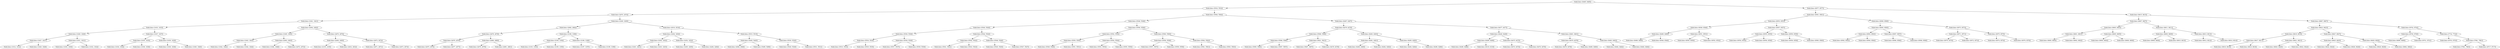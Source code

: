 digraph G{
1185157522 [label="Node{data=[6485, 6485]}"]
1185157522 -> 1672743556
1672743556 [label="Node{data=[5532, 5532]}"]
1672743556 -> 1070385045
1070385045 [label="Node{data=[2674, 2674]}"]
1070385045 -> 1054807547
1054807547 [label="Node{data=[1641, 1641]}"]
1054807547 -> 1485945651
1485945651 [label="Node{data=[1633, 1633]}"]
1485945651 -> 456293007
456293007 [label="Node{data=[1629, 1629]}"]
456293007 -> 1109124627
1109124627 [label="Node{data=[1627, 1627]}"]
1109124627 -> 78463846
78463846 [label="Node{data=[1012, 1012]}"]
1109124627 -> 1362110691
1362110691 [label="Node{data=[1628, 1628]}"]
456293007 -> 1499387464
1499387464 [label="Node{data=[1631, 1631]}"]
1499387464 -> 1147701262
1147701262 [label="Node{data=[1630, 1630]}"]
1499387464 -> 716195222
716195222 [label="Node{data=[1632, 1632]}"]
1485945651 -> 2056718099
2056718099 [label="Node{data=[1637, 1637]}"]
2056718099 -> 1439986335
1439986335 [label="Node{data=[1635, 1635]}"]
1439986335 -> 1442625747
1442625747 [label="Node{data=[1634, 1634]}"]
1439986335 -> 2110311183
2110311183 [label="Node{data=[1636, 1636]}"]
2056718099 -> 1067840570
1067840570 [label="Node{data=[1639, 1639]}"]
1067840570 -> 1234381275
1234381275 [label="Node{data=[1638, 1638]}"]
1067840570 -> 2040080922
2040080922 [label="Node{data=[1640, 1640]}"]
1054807547 -> 1110578837
1110578837 [label="Node{data=[2092, 2092]}"]
1110578837 -> 1386622669
1386622669 [label="Node{data=[1645, 1645]}"]
1386622669 -> 36374707
36374707 [label="Node{data=[1643, 1643]}"]
36374707 -> 852638486
852638486 [label="Node{data=[1642, 1642]}"]
36374707 -> 1611007335
1611007335 [label="Node{data=[1644, 1644]}"]
1386622669 -> 62234604
62234604 [label="Node{data=[2063, 2063]}"]
62234604 -> 1501651385
1501651385 [label="Node{data=[1646, 1646]}"]
62234604 -> 2049501972
2049501972 [label="Node{data=[2072, 2072]}"]
1110578837 -> 710272011
710272011 [label="Node{data=[2670, 2670]}"]
710272011 -> 95437906
95437906 [label="Node{data=[2400, 2400]}"]
95437906 -> 1466851828
1466851828 [label="Node{data=[2105, 2105]}"]
95437906 -> 1789087814
1789087814 [label="Node{data=[2632, 2632]}"]
710272011 -> 1876133029
1876133029 [label="Node{data=[2672, 2672]}"]
1876133029 -> 1757863897
1757863897 [label="Node{data=[2671, 2671]}"]
1876133029 -> 1283683060
1283683060 [label="Node{data=[2673, 2673]}"]
1070385045 -> 1012021826
1012021826 [label="Node{data=[3200, 3200]}"]
1012021826 -> 1339520961
1339520961 [label="Node{data=[2682, 2682]}"]
1339520961 -> 296829429
296829429 [label="Node{data=[2678, 2678]}"]
296829429 -> 1190303205
1190303205 [label="Node{data=[2676, 2676]}"]
1190303205 -> 1801398099
1801398099 [label="Node{data=[2675, 2675]}"]
1190303205 -> 524430470
524430470 [label="Node{data=[2677, 2677]}"]
296829429 -> 82274418
82274418 [label="Node{data=[2680, 2680]}"]
82274418 -> 1458084022
1458084022 [label="Node{data=[2679, 2679]}"]
82274418 -> 1151293575
1151293575 [label="Node{data=[2681, 2681]}"]
1339520961 -> 1245149838
1245149838 [label="Node{data=[3196, 3196]}"]
1245149838 -> 1965829954
1965829954 [label="Node{data=[3194, 3194]}"]
1965829954 -> 1737700473
1737700473 [label="Node{data=[3193, 3193]}"]
1965829954 -> 1509294956
1509294956 [label="Node{data=[3195, 3195]}"]
1245149838 -> 686088662
686088662 [label="Node{data=[3198, 3198]}"]
686088662 -> 1009163703
1009163703 [label="Node{data=[3197, 3197]}"]
686088662 -> 1122522806
1122522806 [label="Node{data=[3199, 3199]}"]
1012021826 -> 736936164
736936164 [label="Node{data=[4516, 4516]}"]
736936164 -> 612990494
612990494 [label="Node{data=[3204, 3204]}"]
612990494 -> 743080989
743080989 [label="Node{data=[3202, 3202]}"]
743080989 -> 748104388
748104388 [label="Node{data=[3201, 3201]}"]
743080989 -> 1630610514
1630610514 [label="Node{data=[3203, 3203]}"]
612990494 -> 245882852
245882852 [label="Node{data=[3252, 3252]}"]
245882852 -> 1983236161
1983236161 [label="Node{data=[3205, 3205]}"]
245882852 -> 1667304777
1667304777 [label="Node{data=[4284, 4284]}"]
736936164 -> 194688707
194688707 [label="Node{data=[5515, 5515]}"]
194688707 -> 997331115
997331115 [label="Node{data=[5445, 5445]}"]
997331115 -> 1675472964
1675472964 [label="Node{data=[4948, 4948]}"]
997331115 -> 138277427
138277427 [label="Node{data=[5499, 5499]}"]
194688707 -> 1456431449
1456431449 [label="Node{data=[5530, 5530]}"]
1456431449 -> 2098451555
2098451555 [label="Node{data=[5529, 5529]}"]
1456431449 -> 1942098965
1942098965 [label="Node{data=[5531, 5531]}"]
1672743556 -> 336186420
336186420 [label="Node{data=[5564, 5564]}"]
336186420 -> 971092549
971092549 [label="Node{data=[5548, 5548]}"]
971092549 -> 1521670614
1521670614 [label="Node{data=[5540, 5540]}"]
1521670614 -> 959646761
959646761 [label="Node{data=[5536, 5536]}"]
959646761 -> 1669406551
1669406551 [label="Node{data=[5534, 5534]}"]
1669406551 -> 1464269560
1464269560 [label="Node{data=[5533, 5533]}"]
1669406551 -> 469169583
469169583 [label="Node{data=[5535, 5535]}"]
959646761 -> 981852348
981852348 [label="Node{data=[5538, 5538]}"]
981852348 -> 1368734492
1368734492 [label="Node{data=[5537, 5537]}"]
981852348 -> 837065452
837065452 [label="Node{data=[5539, 5539]}"]
1521670614 -> 487807730
487807730 [label="Node{data=[5544, 5544]}"]
487807730 -> 143055340
143055340 [label="Node{data=[5542, 5542]}"]
143055340 -> 1882410555
1882410555 [label="Node{data=[5541, 5541]}"]
143055340 -> 1704302891
1704302891 [label="Node{data=[5543, 5543]}"]
487807730 -> 1658231713
1658231713 [label="Node{data=[5546, 5546]}"]
1658231713 -> 1554085806
1554085806 [label="Node{data=[5545, 5545]}"]
1658231713 -> 914995351
914995351 [label="Node{data=[5547, 5547]}"]
971092549 -> 2132554668
2132554668 [label="Node{data=[5556, 5556]}"]
2132554668 -> 692167805
692167805 [label="Node{data=[5552, 5552]}"]
692167805 -> 2123021052
2123021052 [label="Node{data=[5550, 5550]}"]
2123021052 -> 87877818
87877818 [label="Node{data=[5549, 5549]}"]
2123021052 -> 455293666
455293666 [label="Node{data=[5551, 5551]}"]
692167805 -> 1063585719
1063585719 [label="Node{data=[5554, 5554]}"]
1063585719 -> 345184253
345184253 [label="Node{data=[5553, 5553]}"]
1063585719 -> 1980257517
1980257517 [label="Node{data=[5555, 5555]}"]
2132554668 -> 1954452708
1954452708 [label="Node{data=[5560, 5560]}"]
1954452708 -> 1672576355
1672576355 [label="Node{data=[5558, 5558]}"]
1672576355 -> 1863430679
1863430679 [label="Node{data=[5557, 5557]}"]
1672576355 -> 1527393316
1527393316 [label="Node{data=[5559, 5559]}"]
1954452708 -> 1532189205
1532189205 [label="Node{data=[5562, 5562]}"]
1532189205 -> 862023289
862023289 [label="Node{data=[5561, 5561]}"]
1532189205 -> 1359143688
1359143688 [label="Node{data=[5563, 5563]}"]
336186420 -> 1541643776
1541643776 [label="Node{data=[6287, 6287]}"]
1541643776 -> 446817435
446817435 [label="Node{data=[6279, 6279]}"]
446817435 -> 579552016
579552016 [label="Node{data=[5568, 5568]}"]
579552016 -> 1683484394
1683484394 [label="Node{data=[5566, 5566]}"]
1683484394 -> 587427838
587427838 [label="Node{data=[5565, 5565]}"]
1683484394 -> 907268665
907268665 [label="Node{data=[5567, 5567]}"]
579552016 -> 1316525096
1316525096 [label="Node{data=[5621, 5621]}"]
1316525096 -> 360907699
360907699 [label="Node{data=[5607, 5607]}"]
1316525096 -> 768078434
768078434 [label="Node{data=[6278, 6278]}"]
446817435 -> 91062265
91062265 [label="Node{data=[6283, 6283]}"]
91062265 -> 255746728
255746728 [label="Node{data=[6281, 6281]}"]
255746728 -> 36529767
36529767 [label="Node{data=[6280, 6280]}"]
255746728 -> 283885730
283885730 [label="Node{data=[6282, 6282]}"]
91062265 -> 2123884529
2123884529 [label="Node{data=[6285, 6285]}"]
2123884529 -> 37810601
37810601 [label="Node{data=[6284, 6284]}"]
2123884529 -> 1807200728
1807200728 [label="Node{data=[6286, 6286]}"]
1541643776 -> 622301916
622301916 [label="Node{data=[6477, 6477]}"]
622301916 -> 1694384608
1694384608 [label="Node{data=[6428, 6428]}"]
1694384608 -> 1630939503
1630939503 [label="Node{data=[6289, 6289]}"]
1630939503 -> 928611808
928611808 [label="Node{data=[6288, 6288]}"]
1630939503 -> 784439461
784439461 [label="Node{data=[6319, 6319]}"]
1694384608 -> 942030300
942030300 [label="Node{data=[6475, 6475]}"]
942030300 -> 1745553126
1745553126 [label="Node{data=[6474, 6474]}"]
942030300 -> 348246138
348246138 [label="Node{data=[6476, 6476]}"]
622301916 -> 912750327
912750327 [label="Node{data=[6481, 6481]}"]
912750327 -> 1059480890
1059480890 [label="Node{data=[6479, 6479]}"]
1059480890 -> 262830094
262830094 [label="Node{data=[6478, 6478]}"]
1059480890 -> 359807873
359807873 [label="Node{data=[6480, 6480]}"]
912750327 -> 414136086
414136086 [label="Node{data=[6483, 6483]}"]
414136086 -> 338468492
338468492 [label="Node{data=[6482, 6482]}"]
414136086 -> 1209728527
1209728527 [label="Node{data=[6484, 6484]}"]
1185157522 -> 1286630078
1286630078 [label="Node{data=[6577, 6577]}"]
1286630078 -> 759624633
759624633 [label="Node{data=[6561, 6561]}"]
759624633 -> 1575927907
1575927907 [label="Node{data=[6553, 6553]}"]
1575927907 -> 1117501271
1117501271 [label="Node{data=[6549, 6549]}"]
1117501271 -> 229752864
229752864 [label="Node{data=[6489, 6489]}"]
229752864 -> 401617172
401617172 [label="Node{data=[6486, 6486]}"]
229752864 -> 1018562129
1018562129 [label="Node{data=[6546, 6546]}"]
1117501271 -> 587743135
587743135 [label="Node{data=[6551, 6551]}"]
587743135 -> 549145374
549145374 [label="Node{data=[6550, 6550]}"]
587743135 -> 911582860
911582860 [label="Node{data=[6552, 6552]}"]
1575927907 -> 987609753
987609753 [label="Node{data=[6557, 6557]}"]
987609753 -> 1481350810
1481350810 [label="Node{data=[6555, 6555]}"]
1481350810 -> 575855926
575855926 [label="Node{data=[6554, 6554]}"]
1481350810 -> 958955062
958955062 [label="Node{data=[6556, 6556]}"]
987609753 -> 1853227768
1853227768 [label="Node{data=[6559, 6559]}"]
1853227768 -> 1783496418
1783496418 [label="Node{data=[6558, 6558]}"]
1853227768 -> 1581397488
1581397488 [label="Node{data=[6560, 6560]}"]
759624633 -> 618736064
618736064 [label="Node{data=[6569, 6569]}"]
618736064 -> 2053017190
2053017190 [label="Node{data=[6565, 6565]}"]
2053017190 -> 2137113889
2137113889 [label="Node{data=[6563, 6563]}"]
2137113889 -> 818123400
818123400 [label="Node{data=[6562, 6562]}"]
2137113889 -> 490803833
490803833 [label="Node{data=[6564, 6564]}"]
2053017190 -> 325222921
325222921 [label="Node{data=[6567, 6567]}"]
325222921 -> 1650132361
1650132361 [label="Node{data=[6566, 6566]}"]
325222921 -> 1310755992
1310755992 [label="Node{data=[6568, 6568]}"]
618736064 -> 1541901823
1541901823 [label="Node{data=[6573, 6573]}"]
1541901823 -> 1553088064
1553088064 [label="Node{data=[6571, 6571]}"]
1553088064 -> 1717505814
1717505814 [label="Node{data=[6570, 6570]}"]
1553088064 -> 743512841
743512841 [label="Node{data=[6572, 6572]}"]
1541901823 -> 1270805257
1270805257 [label="Node{data=[6575, 6575]}"]
1270805257 -> 101954560
101954560 [label="Node{data=[6574, 6574]}"]
1270805257 -> 405417067
405417067 [label="Node{data=[6576, 6576]}"]
1286630078 -> 1015543092
1015543092 [label="Node{data=[6615, 6615]}"]
1015543092 -> 10317590
10317590 [label="Node{data=[6607, 6607]}"]
10317590 -> 464873649
464873649 [label="Node{data=[6603, 6603]}"]
464873649 -> 1387611864
1387611864 [label="Node{data=[6601, 6601]}"]
1387611864 -> 1368926191
1368926191 [label="Node{data=[6600, 6600]}"]
1387611864 -> 982910741
982910741 [label="Node{data=[6602, 6602]}"]
464873649 -> 173412374
173412374 [label="Node{data=[6605, 6605]}"]
173412374 -> 1923945474
1923945474 [label="Node{data=[6604, 6604]}"]
173412374 -> 1645929191
1645929191 [label="Node{data=[6606, 6606]}"]
10317590 -> 1748954910
1748954910 [label="Node{data=[6611, 6611]}"]
1748954910 -> 1381139631
1381139631 [label="Node{data=[6609, 6609]}"]
1381139631 -> 1212516323
1212516323 [label="Node{data=[6608, 6608]}"]
1381139631 -> 2113755606
2113755606 [label="Node{data=[6610, 6610]}"]
1748954910 -> 1654923112
1654923112 [label="Node{data=[6613, 6613]}"]
1654923112 -> 605390959
605390959 [label="Node{data=[6612, 6612]}"]
1654923112 -> 1074489745
1074489745 [label="Node{data=[6614, 6614]}"]
1015543092 -> 1462746031
1462746031 [label="Node{data=[6667, 6667]}"]
1462746031 -> 364032381
364032381 [label="Node{data=[6623, 6623]}"]
364032381 -> 493618516
493618516 [label="Node{data=[6619, 6619]}"]
493618516 -> 103850121
103850121 [label="Node{data=[6617, 6617]}"]
103850121 -> 753439011
753439011 [label="Node{data=[6616, 6616]}"]
103850121 -> 751957146
751957146 [label="Node{data=[6618, 6618]}"]
493618516 -> 1374294769
1374294769 [label="Node{data=[6621, 6621]}"]
1374294769 -> 1381876909
1381876909 [label="Node{data=[6620, 6620]}"]
1374294769 -> 978597452
978597452 [label="Node{data=[6622, 6622]}"]
364032381 -> 427978936
427978936 [label="Node{data=[6627, 6627]}"]
427978936 -> 419337443
419337443 [label="Node{data=[6625, 6625]}"]
419337443 -> 616186877
616186877 [label="Node{data=[6624, 6624]}"]
419337443 -> 1061681008
1061681008 [label="Node{data=[6626, 6626]}"]
427978936 -> 894060432
894060432 [label="Node{data=[6629, 6629]}"]
894060432 -> 1509921878
1509921878 [label="Node{data=[6628, 6628]}"]
894060432 -> 799834431
799834431 [label="Node{data=[6662, 6662]}"]
1462746031 -> 793776077
793776077 [label="Node{data=[6702, 6702]}"]
793776077 -> 1212267376
1212267376 [label="Node{data=[6700, 6700]}"]
1212267376 -> 1832504074
1832504074 [label="Node{data=[6699, 6699]}"]
1212267376 -> 651631339
651631339 [label="Node{data=[6701, 6701]}"]
793776077 -> 156653467
156653467 [label="Node{data=[7732, 7732]}"]
156653467 -> 1284106234
1284106234 [label="Node{data=[6703, 6703]}"]
156653467 -> 1867187450
1867187450 [label="Node{data=[7981, 7981]}"]
1867187450 -> 1909803962
1909803962 [label="Node{data=[7963, 7963]}"]
1867187450 -> 1241788564
1241788564 [label="Node{data=[8717, 8717]}"]
}
